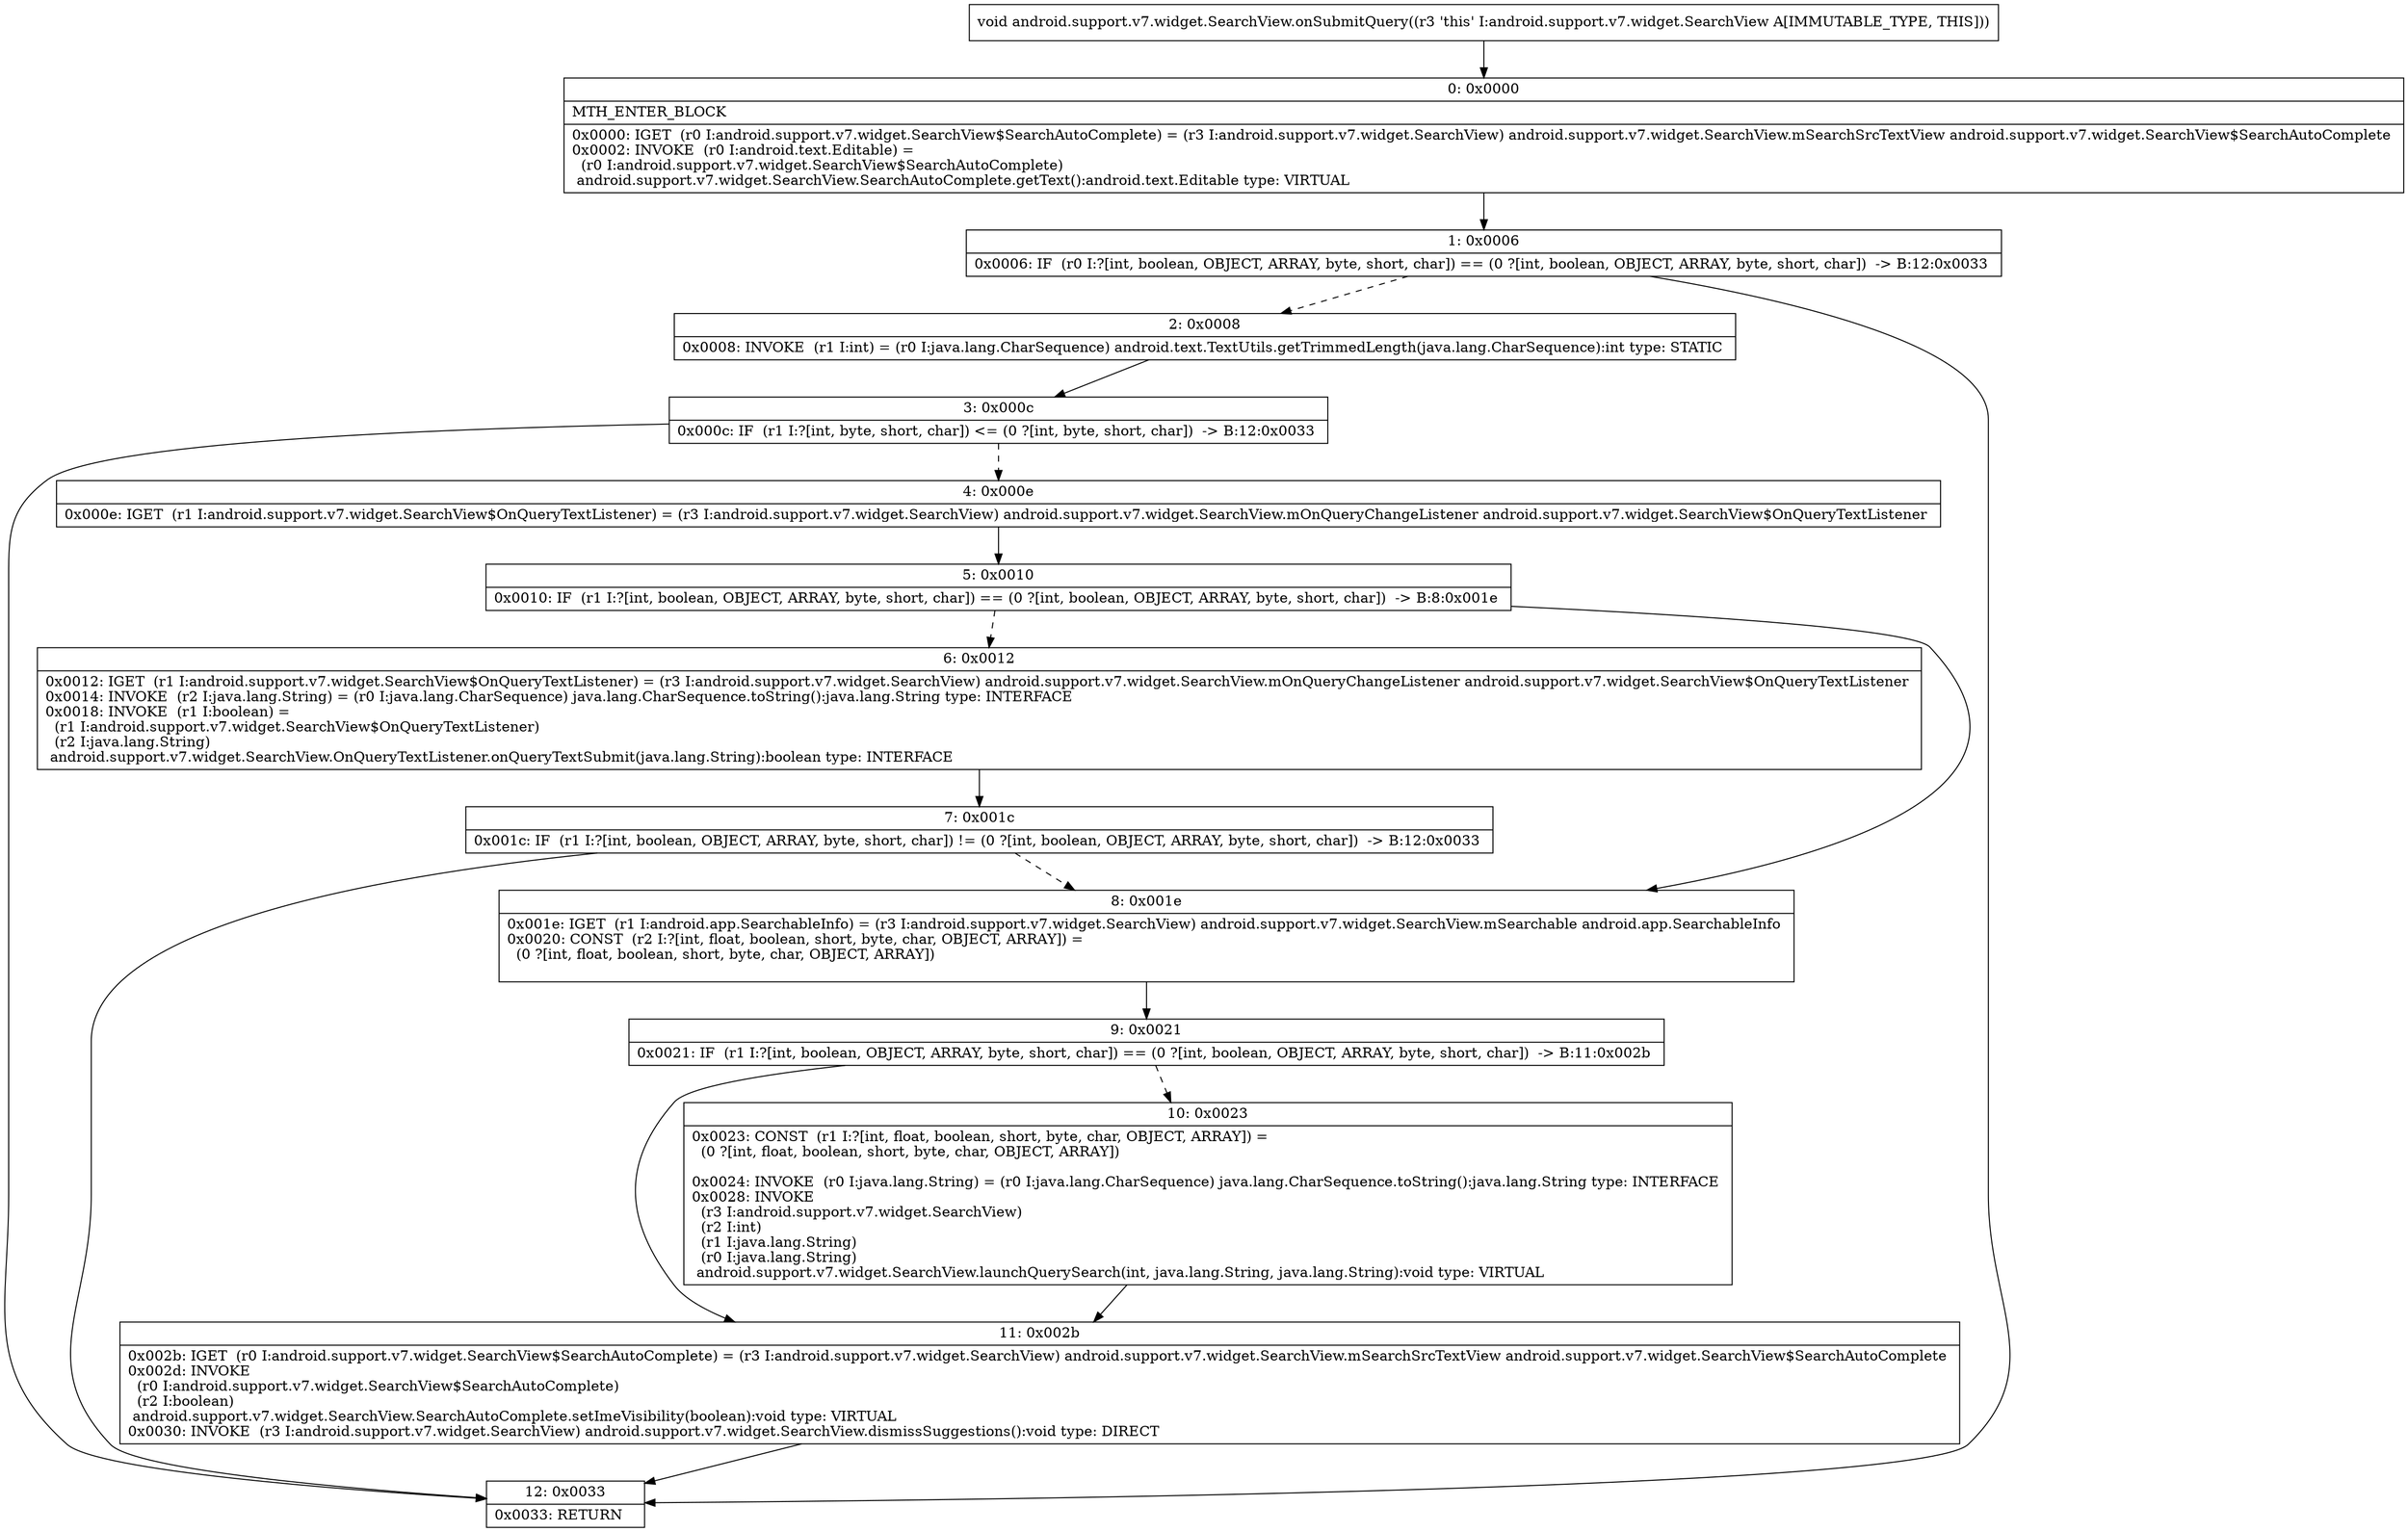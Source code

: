 digraph "CFG forandroid.support.v7.widget.SearchView.onSubmitQuery()V" {
Node_0 [shape=record,label="{0\:\ 0x0000|MTH_ENTER_BLOCK\l|0x0000: IGET  (r0 I:android.support.v7.widget.SearchView$SearchAutoComplete) = (r3 I:android.support.v7.widget.SearchView) android.support.v7.widget.SearchView.mSearchSrcTextView android.support.v7.widget.SearchView$SearchAutoComplete \l0x0002: INVOKE  (r0 I:android.text.Editable) = \l  (r0 I:android.support.v7.widget.SearchView$SearchAutoComplete)\l android.support.v7.widget.SearchView.SearchAutoComplete.getText():android.text.Editable type: VIRTUAL \l}"];
Node_1 [shape=record,label="{1\:\ 0x0006|0x0006: IF  (r0 I:?[int, boolean, OBJECT, ARRAY, byte, short, char]) == (0 ?[int, boolean, OBJECT, ARRAY, byte, short, char])  \-\> B:12:0x0033 \l}"];
Node_2 [shape=record,label="{2\:\ 0x0008|0x0008: INVOKE  (r1 I:int) = (r0 I:java.lang.CharSequence) android.text.TextUtils.getTrimmedLength(java.lang.CharSequence):int type: STATIC \l}"];
Node_3 [shape=record,label="{3\:\ 0x000c|0x000c: IF  (r1 I:?[int, byte, short, char]) \<= (0 ?[int, byte, short, char])  \-\> B:12:0x0033 \l}"];
Node_4 [shape=record,label="{4\:\ 0x000e|0x000e: IGET  (r1 I:android.support.v7.widget.SearchView$OnQueryTextListener) = (r3 I:android.support.v7.widget.SearchView) android.support.v7.widget.SearchView.mOnQueryChangeListener android.support.v7.widget.SearchView$OnQueryTextListener \l}"];
Node_5 [shape=record,label="{5\:\ 0x0010|0x0010: IF  (r1 I:?[int, boolean, OBJECT, ARRAY, byte, short, char]) == (0 ?[int, boolean, OBJECT, ARRAY, byte, short, char])  \-\> B:8:0x001e \l}"];
Node_6 [shape=record,label="{6\:\ 0x0012|0x0012: IGET  (r1 I:android.support.v7.widget.SearchView$OnQueryTextListener) = (r3 I:android.support.v7.widget.SearchView) android.support.v7.widget.SearchView.mOnQueryChangeListener android.support.v7.widget.SearchView$OnQueryTextListener \l0x0014: INVOKE  (r2 I:java.lang.String) = (r0 I:java.lang.CharSequence) java.lang.CharSequence.toString():java.lang.String type: INTERFACE \l0x0018: INVOKE  (r1 I:boolean) = \l  (r1 I:android.support.v7.widget.SearchView$OnQueryTextListener)\l  (r2 I:java.lang.String)\l android.support.v7.widget.SearchView.OnQueryTextListener.onQueryTextSubmit(java.lang.String):boolean type: INTERFACE \l}"];
Node_7 [shape=record,label="{7\:\ 0x001c|0x001c: IF  (r1 I:?[int, boolean, OBJECT, ARRAY, byte, short, char]) != (0 ?[int, boolean, OBJECT, ARRAY, byte, short, char])  \-\> B:12:0x0033 \l}"];
Node_8 [shape=record,label="{8\:\ 0x001e|0x001e: IGET  (r1 I:android.app.SearchableInfo) = (r3 I:android.support.v7.widget.SearchView) android.support.v7.widget.SearchView.mSearchable android.app.SearchableInfo \l0x0020: CONST  (r2 I:?[int, float, boolean, short, byte, char, OBJECT, ARRAY]) = \l  (0 ?[int, float, boolean, short, byte, char, OBJECT, ARRAY])\l \l}"];
Node_9 [shape=record,label="{9\:\ 0x0021|0x0021: IF  (r1 I:?[int, boolean, OBJECT, ARRAY, byte, short, char]) == (0 ?[int, boolean, OBJECT, ARRAY, byte, short, char])  \-\> B:11:0x002b \l}"];
Node_10 [shape=record,label="{10\:\ 0x0023|0x0023: CONST  (r1 I:?[int, float, boolean, short, byte, char, OBJECT, ARRAY]) = \l  (0 ?[int, float, boolean, short, byte, char, OBJECT, ARRAY])\l \l0x0024: INVOKE  (r0 I:java.lang.String) = (r0 I:java.lang.CharSequence) java.lang.CharSequence.toString():java.lang.String type: INTERFACE \l0x0028: INVOKE  \l  (r3 I:android.support.v7.widget.SearchView)\l  (r2 I:int)\l  (r1 I:java.lang.String)\l  (r0 I:java.lang.String)\l android.support.v7.widget.SearchView.launchQuerySearch(int, java.lang.String, java.lang.String):void type: VIRTUAL \l}"];
Node_11 [shape=record,label="{11\:\ 0x002b|0x002b: IGET  (r0 I:android.support.v7.widget.SearchView$SearchAutoComplete) = (r3 I:android.support.v7.widget.SearchView) android.support.v7.widget.SearchView.mSearchSrcTextView android.support.v7.widget.SearchView$SearchAutoComplete \l0x002d: INVOKE  \l  (r0 I:android.support.v7.widget.SearchView$SearchAutoComplete)\l  (r2 I:boolean)\l android.support.v7.widget.SearchView.SearchAutoComplete.setImeVisibility(boolean):void type: VIRTUAL \l0x0030: INVOKE  (r3 I:android.support.v7.widget.SearchView) android.support.v7.widget.SearchView.dismissSuggestions():void type: DIRECT \l}"];
Node_12 [shape=record,label="{12\:\ 0x0033|0x0033: RETURN   \l}"];
MethodNode[shape=record,label="{void android.support.v7.widget.SearchView.onSubmitQuery((r3 'this' I:android.support.v7.widget.SearchView A[IMMUTABLE_TYPE, THIS])) }"];
MethodNode -> Node_0;
Node_0 -> Node_1;
Node_1 -> Node_2[style=dashed];
Node_1 -> Node_12;
Node_2 -> Node_3;
Node_3 -> Node_4[style=dashed];
Node_3 -> Node_12;
Node_4 -> Node_5;
Node_5 -> Node_6[style=dashed];
Node_5 -> Node_8;
Node_6 -> Node_7;
Node_7 -> Node_8[style=dashed];
Node_7 -> Node_12;
Node_8 -> Node_9;
Node_9 -> Node_10[style=dashed];
Node_9 -> Node_11;
Node_10 -> Node_11;
Node_11 -> Node_12;
}

